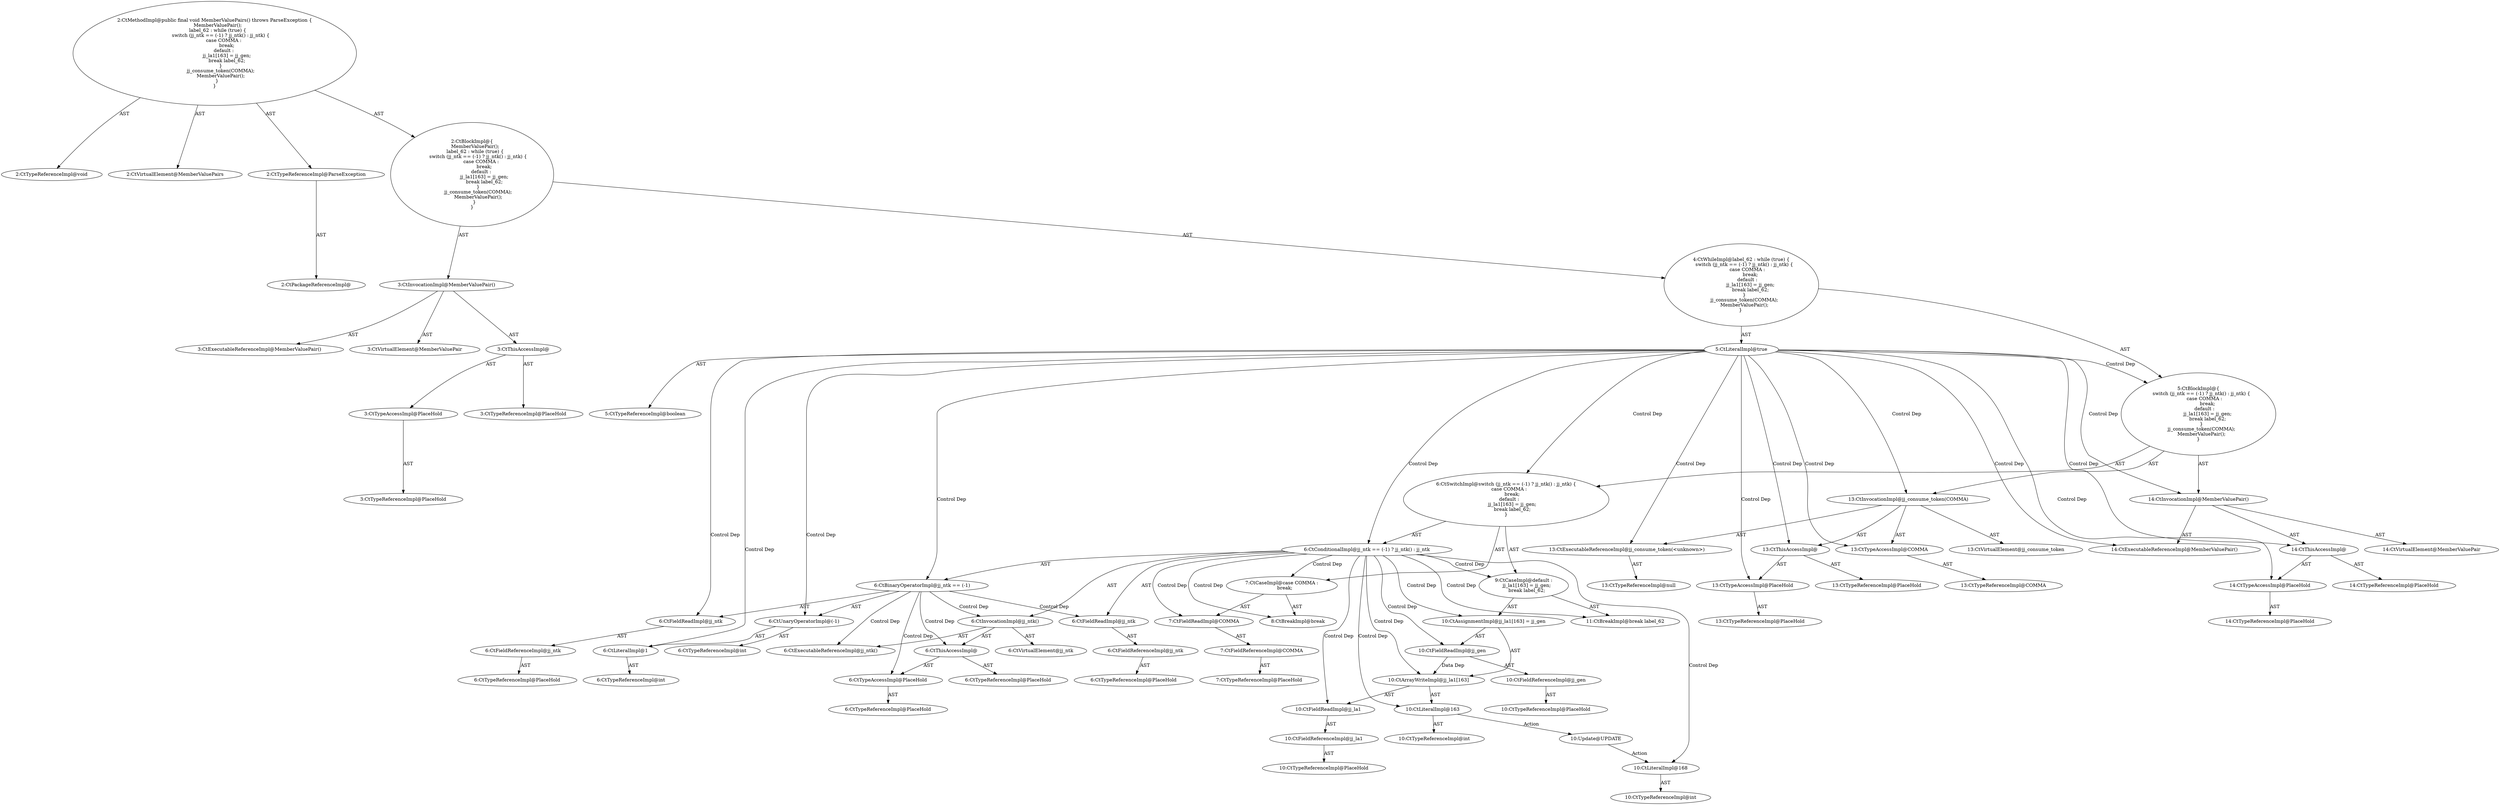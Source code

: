 digraph "MemberValuePairs#?" {
0 [label="2:CtTypeReferenceImpl@void" shape=ellipse]
1 [label="2:CtVirtualElement@MemberValuePairs" shape=ellipse]
2 [label="2:CtTypeReferenceImpl@ParseException" shape=ellipse]
3 [label="2:CtPackageReferenceImpl@" shape=ellipse]
4 [label="3:CtExecutableReferenceImpl@MemberValuePair()" shape=ellipse]
5 [label="3:CtVirtualElement@MemberValuePair" shape=ellipse]
6 [label="3:CtTypeAccessImpl@PlaceHold" shape=ellipse]
7 [label="3:CtTypeReferenceImpl@PlaceHold" shape=ellipse]
8 [label="3:CtThisAccessImpl@" shape=ellipse]
9 [label="3:CtTypeReferenceImpl@PlaceHold" shape=ellipse]
10 [label="3:CtInvocationImpl@MemberValuePair()" shape=ellipse]
11 [label="5:CtLiteralImpl@true" shape=ellipse]
12 [label="5:CtTypeReferenceImpl@boolean" shape=ellipse]
13 [label="6:CtFieldReferenceImpl@jj_ntk" shape=ellipse]
14 [label="6:CtTypeReferenceImpl@PlaceHold" shape=ellipse]
15 [label="6:CtFieldReadImpl@jj_ntk" shape=ellipse]
16 [label="6:CtLiteralImpl@1" shape=ellipse]
17 [label="6:CtTypeReferenceImpl@int" shape=ellipse]
18 [label="6:CtUnaryOperatorImpl@(-1)" shape=ellipse]
19 [label="6:CtTypeReferenceImpl@int" shape=ellipse]
20 [label="6:CtBinaryOperatorImpl@jj_ntk == (-1)" shape=ellipse]
21 [label="6:CtExecutableReferenceImpl@jj_ntk()" shape=ellipse]
22 [label="6:CtVirtualElement@jj_ntk" shape=ellipse]
23 [label="6:CtTypeAccessImpl@PlaceHold" shape=ellipse]
24 [label="6:CtTypeReferenceImpl@PlaceHold" shape=ellipse]
25 [label="6:CtThisAccessImpl@" shape=ellipse]
26 [label="6:CtTypeReferenceImpl@PlaceHold" shape=ellipse]
27 [label="6:CtInvocationImpl@jj_ntk()" shape=ellipse]
28 [label="6:CtFieldReferenceImpl@jj_ntk" shape=ellipse]
29 [label="6:CtTypeReferenceImpl@PlaceHold" shape=ellipse]
30 [label="6:CtFieldReadImpl@jj_ntk" shape=ellipse]
31 [label="6:CtConditionalImpl@jj_ntk == (-1) ? jj_ntk() : jj_ntk" shape=ellipse]
32 [label="7:CtFieldReferenceImpl@COMMA" shape=ellipse]
33 [label="7:CtTypeReferenceImpl@PlaceHold" shape=ellipse]
34 [label="7:CtFieldReadImpl@COMMA" shape=ellipse]
35 [label="8:CtBreakImpl@break" shape=ellipse]
36 [label="7:CtCaseImpl@case COMMA :
    break;" shape=ellipse]
37 [label="10:CtFieldReferenceImpl@jj_la1" shape=ellipse]
38 [label="10:CtTypeReferenceImpl@PlaceHold" shape=ellipse]
39 [label="10:CtFieldReadImpl@jj_la1" shape=ellipse]
40 [label="10:CtLiteralImpl@163" shape=ellipse]
41 [label="10:CtTypeReferenceImpl@int" shape=ellipse]
42 [label="10:CtArrayWriteImpl@jj_la1[163]" shape=ellipse]
43 [label="10:CtFieldReferenceImpl@jj_gen" shape=ellipse]
44 [label="10:CtTypeReferenceImpl@PlaceHold" shape=ellipse]
45 [label="10:CtFieldReadImpl@jj_gen" shape=ellipse]
46 [label="10:CtAssignmentImpl@jj_la1[163] = jj_gen" shape=ellipse]
47 [label="11:CtBreakImpl@break label_62" shape=ellipse]
48 [label="9:CtCaseImpl@default :
    jj_la1[163] = jj_gen;
    break label_62;" shape=ellipse]
49 [label="6:CtSwitchImpl@switch (jj_ntk == (-1) ? jj_ntk() : jj_ntk) \{
    case COMMA :
        break;
    default :
        jj_la1[163] = jj_gen;
        break label_62;
\}" shape=ellipse]
50 [label="13:CtExecutableReferenceImpl@jj_consume_token(<unknown>)" shape=ellipse]
51 [label="13:CtTypeReferenceImpl@null" shape=ellipse]
52 [label="13:CtVirtualElement@jj_consume_token" shape=ellipse]
53 [label="13:CtTypeAccessImpl@PlaceHold" shape=ellipse]
54 [label="13:CtTypeReferenceImpl@PlaceHold" shape=ellipse]
55 [label="13:CtThisAccessImpl@" shape=ellipse]
56 [label="13:CtTypeReferenceImpl@PlaceHold" shape=ellipse]
57 [label="13:CtTypeAccessImpl@COMMA" shape=ellipse]
58 [label="13:CtTypeReferenceImpl@COMMA" shape=ellipse]
59 [label="13:CtInvocationImpl@jj_consume_token(COMMA)" shape=ellipse]
60 [label="14:CtExecutableReferenceImpl@MemberValuePair()" shape=ellipse]
61 [label="14:CtVirtualElement@MemberValuePair" shape=ellipse]
62 [label="14:CtTypeAccessImpl@PlaceHold" shape=ellipse]
63 [label="14:CtTypeReferenceImpl@PlaceHold" shape=ellipse]
64 [label="14:CtThisAccessImpl@" shape=ellipse]
65 [label="14:CtTypeReferenceImpl@PlaceHold" shape=ellipse]
66 [label="14:CtInvocationImpl@MemberValuePair()" shape=ellipse]
67 [label="5:CtBlockImpl@\{
    switch (jj_ntk == (-1) ? jj_ntk() : jj_ntk) \{
        case COMMA :
            break;
        default :
            jj_la1[163] = jj_gen;
            break label_62;
    \}
    jj_consume_token(COMMA);
    MemberValuePair();
\}" shape=ellipse]
68 [label="4:CtWhileImpl@label_62 : while (true) \{
    switch (jj_ntk == (-1) ? jj_ntk() : jj_ntk) \{
        case COMMA :
            break;
        default :
            jj_la1[163] = jj_gen;
            break label_62;
    \}
    jj_consume_token(COMMA);
    MemberValuePair();
\} " shape=ellipse]
69 [label="2:CtBlockImpl@\{
    MemberValuePair();
    label_62 : while (true) \{
        switch (jj_ntk == (-1) ? jj_ntk() : jj_ntk) \{
            case COMMA :
                break;
            default :
                jj_la1[163] = jj_gen;
                break label_62;
        \}
        jj_consume_token(COMMA);
        MemberValuePair();
    \} 
\}" shape=ellipse]
70 [label="2:CtMethodImpl@public final void MemberValuePairs() throws ParseException \{
    MemberValuePair();
    label_62 : while (true) \{
        switch (jj_ntk == (-1) ? jj_ntk() : jj_ntk) \{
            case COMMA :
                break;
            default :
                jj_la1[163] = jj_gen;
                break label_62;
        \}
        jj_consume_token(COMMA);
        MemberValuePair();
    \} 
\}" shape=ellipse]
71 [label="10:Update@UPDATE" shape=ellipse]
72 [label="10:CtTypeReferenceImpl@int" shape=ellipse]
73 [label="10:CtLiteralImpl@168" shape=ellipse]
2 -> 3 [label="AST"];
6 -> 7 [label="AST"];
8 -> 9 [label="AST"];
8 -> 6 [label="AST"];
10 -> 5 [label="AST"];
10 -> 8 [label="AST"];
10 -> 4 [label="AST"];
11 -> 12 [label="AST"];
11 -> 67 [label="Control Dep"];
11 -> 49 [label="Control Dep"];
11 -> 31 [label="Control Dep"];
11 -> 20 [label="Control Dep"];
11 -> 15 [label="Control Dep"];
11 -> 18 [label="Control Dep"];
11 -> 16 [label="Control Dep"];
11 -> 59 [label="Control Dep"];
11 -> 50 [label="Control Dep"];
11 -> 55 [label="Control Dep"];
11 -> 53 [label="Control Dep"];
11 -> 57 [label="Control Dep"];
11 -> 66 [label="Control Dep"];
11 -> 60 [label="Control Dep"];
11 -> 64 [label="Control Dep"];
11 -> 62 [label="Control Dep"];
13 -> 14 [label="AST"];
15 -> 13 [label="AST"];
16 -> 17 [label="AST"];
18 -> 19 [label="AST"];
18 -> 16 [label="AST"];
20 -> 15 [label="AST"];
20 -> 18 [label="AST"];
20 -> 27 [label="Control Dep"];
20 -> 21 [label="Control Dep"];
20 -> 25 [label="Control Dep"];
20 -> 23 [label="Control Dep"];
20 -> 30 [label="Control Dep"];
23 -> 24 [label="AST"];
25 -> 26 [label="AST"];
25 -> 23 [label="AST"];
27 -> 22 [label="AST"];
27 -> 25 [label="AST"];
27 -> 21 [label="AST"];
28 -> 29 [label="AST"];
30 -> 28 [label="AST"];
31 -> 20 [label="AST"];
31 -> 27 [label="AST"];
31 -> 30 [label="AST"];
31 -> 36 [label="Control Dep"];
31 -> 34 [label="Control Dep"];
31 -> 35 [label="Control Dep"];
31 -> 48 [label="Control Dep"];
31 -> 46 [label="Control Dep"];
31 -> 42 [label="Control Dep"];
31 -> 39 [label="Control Dep"];
31 -> 40 [label="Control Dep"];
31 -> 45 [label="Control Dep"];
31 -> 47 [label="Control Dep"];
31 -> 73 [label="Control Dep"];
32 -> 33 [label="AST"];
34 -> 32 [label="AST"];
36 -> 34 [label="AST"];
36 -> 35 [label="AST"];
37 -> 38 [label="AST"];
39 -> 37 [label="AST"];
40 -> 41 [label="AST"];
40 -> 71 [label="Action"];
42 -> 39 [label="AST"];
42 -> 40 [label="AST"];
43 -> 44 [label="AST"];
45 -> 43 [label="AST"];
45 -> 42 [label="Data Dep"];
46 -> 42 [label="AST"];
46 -> 45 [label="AST"];
48 -> 46 [label="AST"];
48 -> 47 [label="AST"];
49 -> 31 [label="AST"];
49 -> 36 [label="AST"];
49 -> 48 [label="AST"];
50 -> 51 [label="AST"];
53 -> 54 [label="AST"];
55 -> 56 [label="AST"];
55 -> 53 [label="AST"];
57 -> 58 [label="AST"];
59 -> 52 [label="AST"];
59 -> 55 [label="AST"];
59 -> 50 [label="AST"];
59 -> 57 [label="AST"];
62 -> 63 [label="AST"];
64 -> 65 [label="AST"];
64 -> 62 [label="AST"];
66 -> 61 [label="AST"];
66 -> 64 [label="AST"];
66 -> 60 [label="AST"];
67 -> 49 [label="AST"];
67 -> 59 [label="AST"];
67 -> 66 [label="AST"];
68 -> 11 [label="AST"];
68 -> 67 [label="AST"];
69 -> 10 [label="AST"];
69 -> 68 [label="AST"];
70 -> 1 [label="AST"];
70 -> 0 [label="AST"];
70 -> 2 [label="AST"];
70 -> 69 [label="AST"];
71 -> 73 [label="Action"];
73 -> 72 [label="AST"];
}
